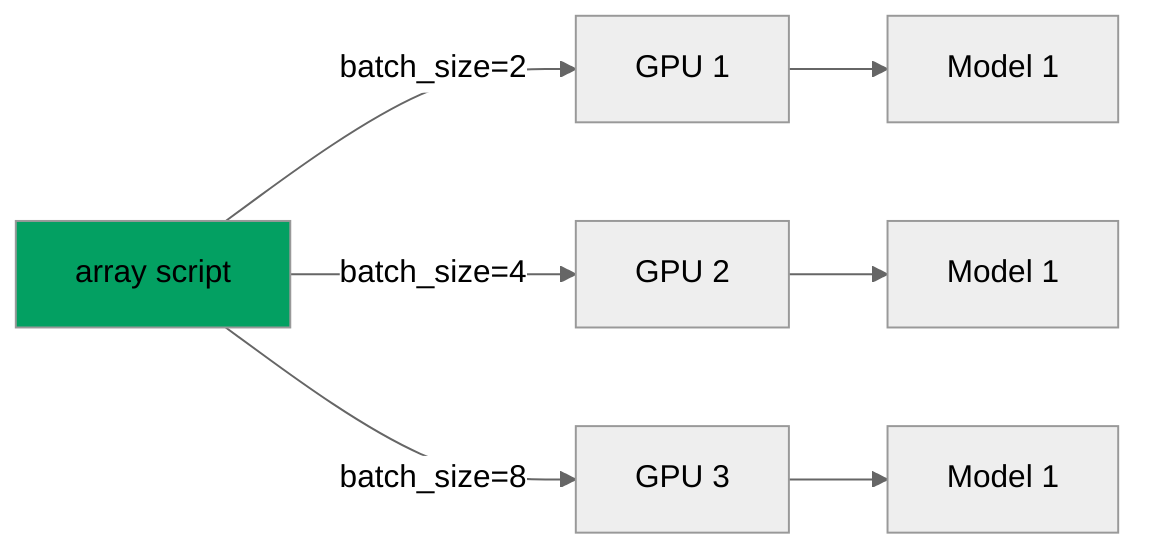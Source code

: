 %%{init: {"theme": "neutral", "fontFamily": "arial", "curve": "linear"} }%%

flowchart LR
    classDef emphasis fill:#03A062;

    script["array script"] -->|"batch_size=2"| GPU1["GPU 1"] --> model1["Model 1"]
    script -->|"batch_size=4"| GPU2GPU1["GPU 2"] --> model2["Model 1"]
    script -->|"batch_size=8"| GPU3GPU1["GPU 3"] --> model3["Model 1"]

    class script emphasis
